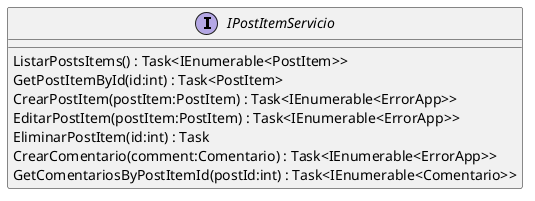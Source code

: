 @startuml
interface IPostItemServicio {
    ListarPostsItems() : Task<IEnumerable<PostItem>>
    GetPostItemById(id:int) : Task<PostItem>
    CrearPostItem(postItem:PostItem) : Task<IEnumerable<ErrorApp>>
    EditarPostItem(postItem:PostItem) : Task<IEnumerable<ErrorApp>>
    EliminarPostItem(id:int) : Task
    CrearComentario(comment:Comentario) : Task<IEnumerable<ErrorApp>>
    GetComentariosByPostItemId(postId:int) : Task<IEnumerable<Comentario>>
}
@enduml
